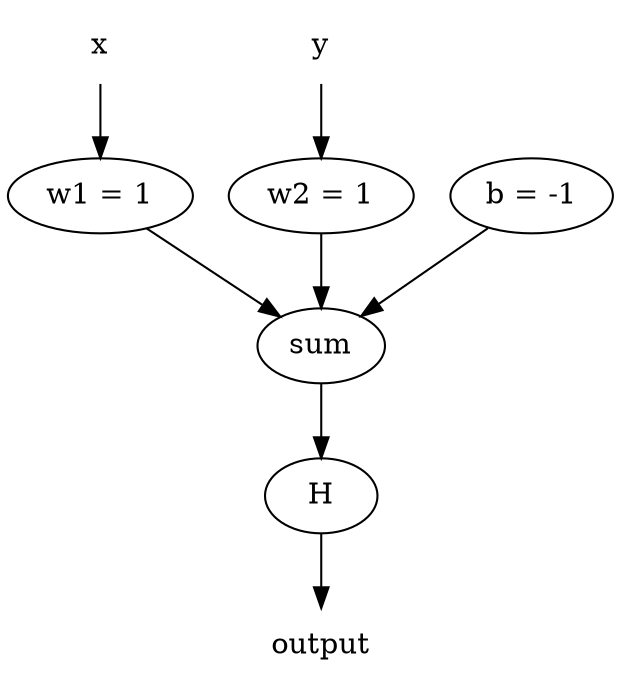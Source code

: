 digraph G {
        {
                node [shape="plaintext"]
                x
                y
                output
        }
        x -> "w1 = 1"
        y -> "w2 = 1"
        {"w1 = 1", "w2 = 1", "b = -1"} -> sum -> H -> output
}
